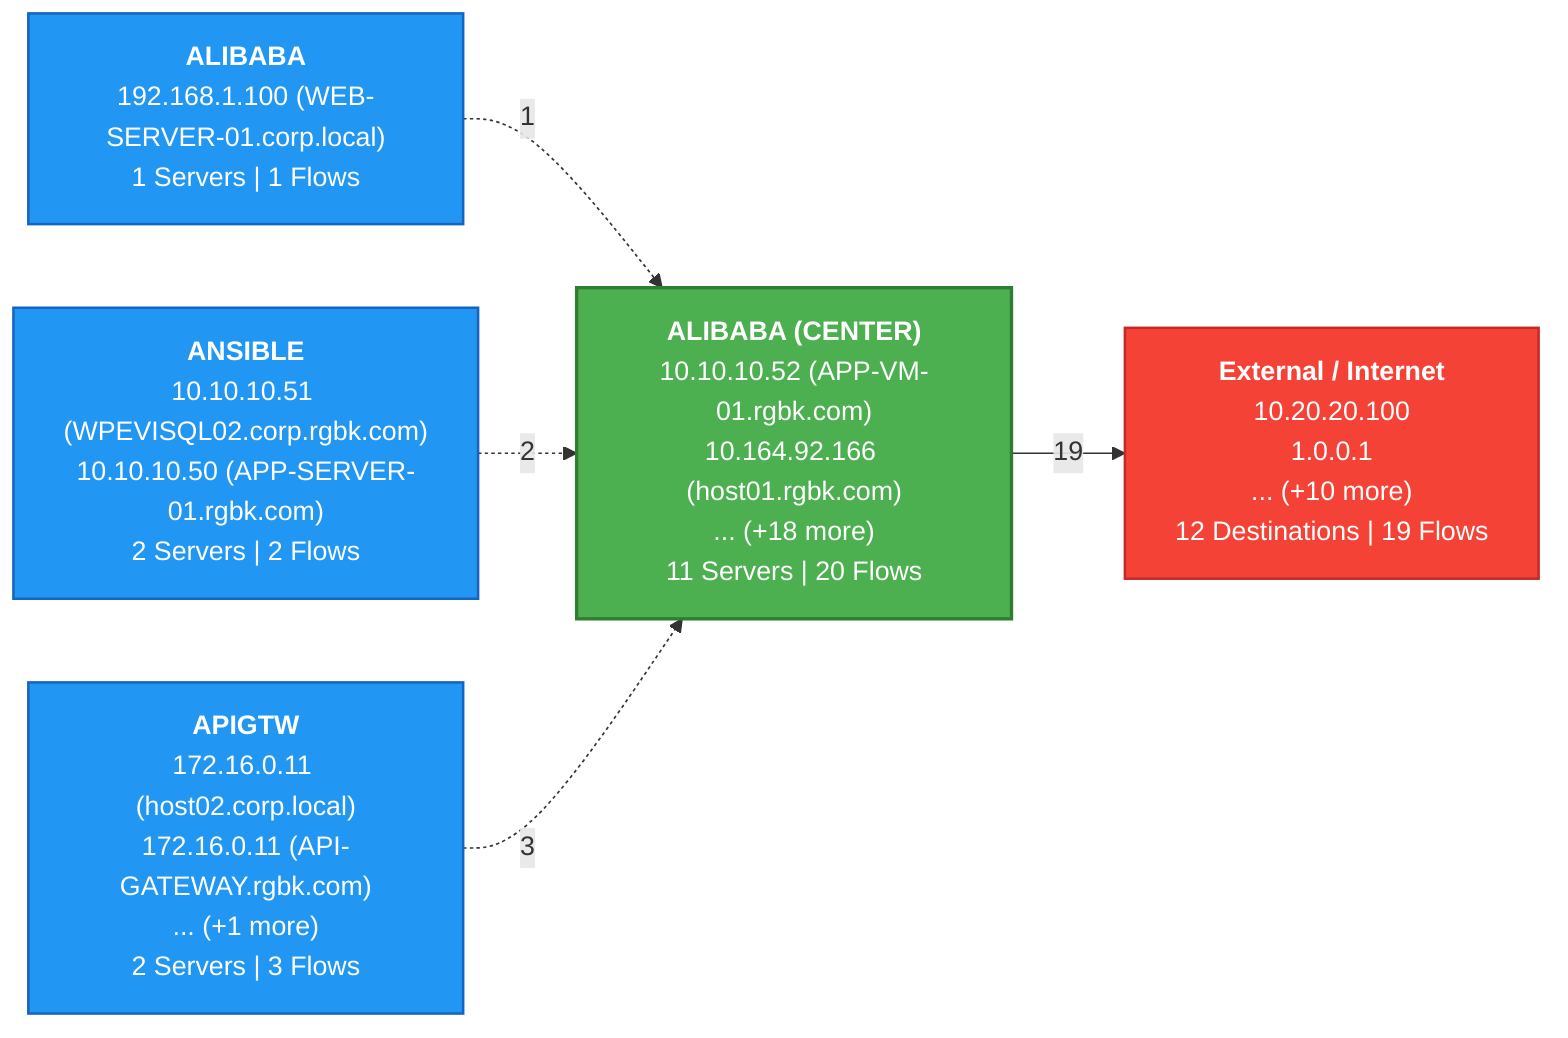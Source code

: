 graph LR
    %% FULL FLOW: Source Apps → ALIBABA → Destination Apps

    SRC_APP_0["<b>ALIBABA</b><br/>192.168.1.100 (WEB-SERVER-01.corp.local)<br/>1 Servers | 1 Flows"]:::upstream
    SRC_APP_1["<b>ANSIBLE</b><br/>10.10.10.51 (WPEVISQL02.corp.rgbk.com)<br/>10.10.10.50 (APP-SERVER-01.rgbk.com)<br/>2 Servers | 2 Flows"]:::upstream
    SRC_APP_2["<b>APIGTW</b><br/>172.16.0.11 (host02.corp.local)<br/>172.16.0.11 (API-GATEWAY.rgbk.com)<br/>... (+1 more)<br/>2 Servers | 3 Flows"]:::upstream

    CENTER["<b>ALIBABA (CENTER)</b><br/>10.10.10.52 (APP-VM-01.rgbk.com)<br/>10.164.92.166 (host01.rgbk.com)<br/>... (+18 more)<br/>11 Servers | 20 Flows"]:::centerapp

    SRC_APP_0 .->|1| CENTER
    SRC_APP_1 .->|2| CENTER
    SRC_APP_2 .->|3| CENTER
    EXTERNAL["<b>External / Internet</b><br/>10.20.20.100<br/>1.0.0.1<br/>... (+10 more)<br/>12 Destinations | 19 Flows"]:::external
    CENTER -->|19| EXTERNAL

    %% Styles
    classDef centerapp fill:#4CAF50,stroke:#2E7D32,stroke-width:2px,color:#fff
    classDef upstream fill:#2196F3,stroke:#1565C0,stroke-width:1.5px,color:#fff
    classDef downstream fill:#9C27B0,stroke:#6A1B9A,stroke-width:1.5px,color:#fff
    classDef external fill:#F44336,stroke:#C62828,stroke-width:1.5px,color:#fff